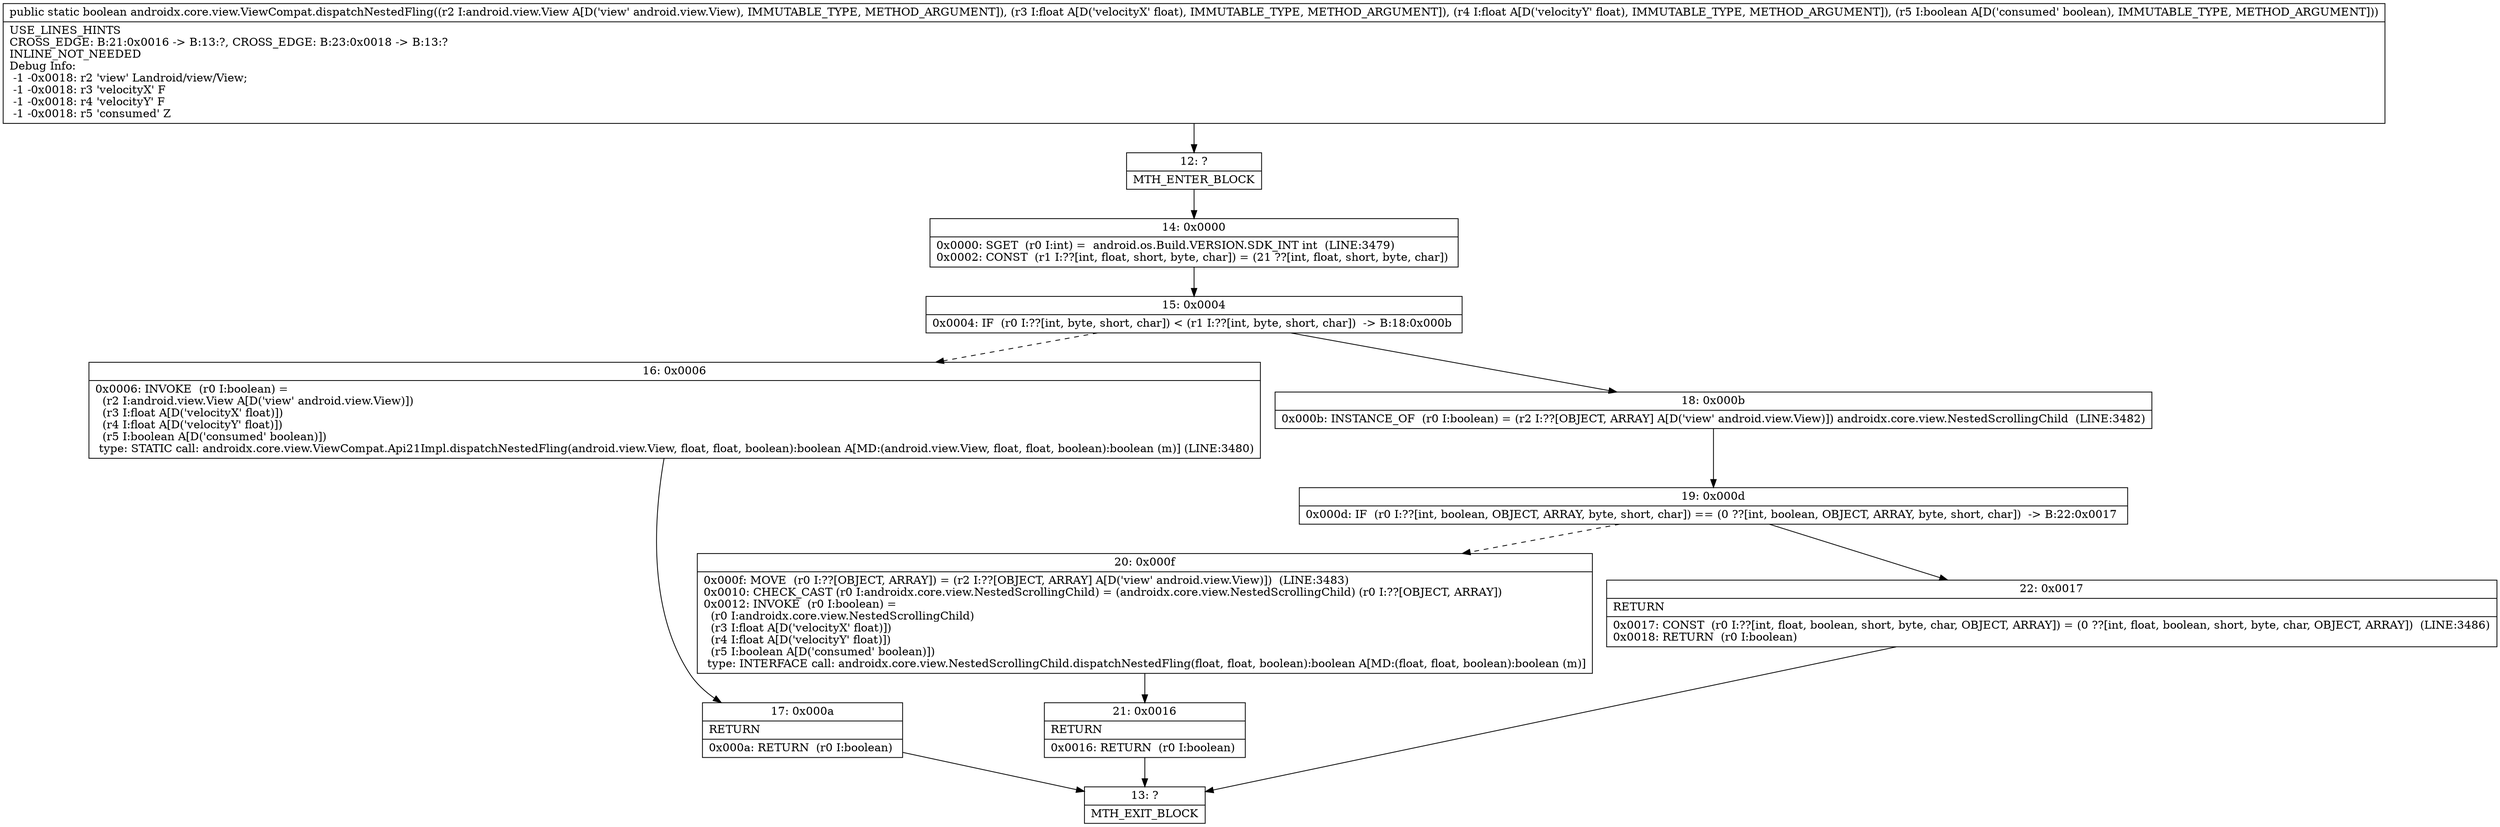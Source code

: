 digraph "CFG forandroidx.core.view.ViewCompat.dispatchNestedFling(Landroid\/view\/View;FFZ)Z" {
Node_12 [shape=record,label="{12\:\ ?|MTH_ENTER_BLOCK\l}"];
Node_14 [shape=record,label="{14\:\ 0x0000|0x0000: SGET  (r0 I:int) =  android.os.Build.VERSION.SDK_INT int  (LINE:3479)\l0x0002: CONST  (r1 I:??[int, float, short, byte, char]) = (21 ??[int, float, short, byte, char]) \l}"];
Node_15 [shape=record,label="{15\:\ 0x0004|0x0004: IF  (r0 I:??[int, byte, short, char]) \< (r1 I:??[int, byte, short, char])  \-\> B:18:0x000b \l}"];
Node_16 [shape=record,label="{16\:\ 0x0006|0x0006: INVOKE  (r0 I:boolean) = \l  (r2 I:android.view.View A[D('view' android.view.View)])\l  (r3 I:float A[D('velocityX' float)])\l  (r4 I:float A[D('velocityY' float)])\l  (r5 I:boolean A[D('consumed' boolean)])\l type: STATIC call: androidx.core.view.ViewCompat.Api21Impl.dispatchNestedFling(android.view.View, float, float, boolean):boolean A[MD:(android.view.View, float, float, boolean):boolean (m)] (LINE:3480)\l}"];
Node_17 [shape=record,label="{17\:\ 0x000a|RETURN\l|0x000a: RETURN  (r0 I:boolean) \l}"];
Node_13 [shape=record,label="{13\:\ ?|MTH_EXIT_BLOCK\l}"];
Node_18 [shape=record,label="{18\:\ 0x000b|0x000b: INSTANCE_OF  (r0 I:boolean) = (r2 I:??[OBJECT, ARRAY] A[D('view' android.view.View)]) androidx.core.view.NestedScrollingChild  (LINE:3482)\l}"];
Node_19 [shape=record,label="{19\:\ 0x000d|0x000d: IF  (r0 I:??[int, boolean, OBJECT, ARRAY, byte, short, char]) == (0 ??[int, boolean, OBJECT, ARRAY, byte, short, char])  \-\> B:22:0x0017 \l}"];
Node_20 [shape=record,label="{20\:\ 0x000f|0x000f: MOVE  (r0 I:??[OBJECT, ARRAY]) = (r2 I:??[OBJECT, ARRAY] A[D('view' android.view.View)])  (LINE:3483)\l0x0010: CHECK_CAST (r0 I:androidx.core.view.NestedScrollingChild) = (androidx.core.view.NestedScrollingChild) (r0 I:??[OBJECT, ARRAY]) \l0x0012: INVOKE  (r0 I:boolean) = \l  (r0 I:androidx.core.view.NestedScrollingChild)\l  (r3 I:float A[D('velocityX' float)])\l  (r4 I:float A[D('velocityY' float)])\l  (r5 I:boolean A[D('consumed' boolean)])\l type: INTERFACE call: androidx.core.view.NestedScrollingChild.dispatchNestedFling(float, float, boolean):boolean A[MD:(float, float, boolean):boolean (m)]\l}"];
Node_21 [shape=record,label="{21\:\ 0x0016|RETURN\l|0x0016: RETURN  (r0 I:boolean) \l}"];
Node_22 [shape=record,label="{22\:\ 0x0017|RETURN\l|0x0017: CONST  (r0 I:??[int, float, boolean, short, byte, char, OBJECT, ARRAY]) = (0 ??[int, float, boolean, short, byte, char, OBJECT, ARRAY])  (LINE:3486)\l0x0018: RETURN  (r0 I:boolean) \l}"];
MethodNode[shape=record,label="{public static boolean androidx.core.view.ViewCompat.dispatchNestedFling((r2 I:android.view.View A[D('view' android.view.View), IMMUTABLE_TYPE, METHOD_ARGUMENT]), (r3 I:float A[D('velocityX' float), IMMUTABLE_TYPE, METHOD_ARGUMENT]), (r4 I:float A[D('velocityY' float), IMMUTABLE_TYPE, METHOD_ARGUMENT]), (r5 I:boolean A[D('consumed' boolean), IMMUTABLE_TYPE, METHOD_ARGUMENT]))  | USE_LINES_HINTS\lCROSS_EDGE: B:21:0x0016 \-\> B:13:?, CROSS_EDGE: B:23:0x0018 \-\> B:13:?\lINLINE_NOT_NEEDED\lDebug Info:\l  \-1 \-0x0018: r2 'view' Landroid\/view\/View;\l  \-1 \-0x0018: r3 'velocityX' F\l  \-1 \-0x0018: r4 'velocityY' F\l  \-1 \-0x0018: r5 'consumed' Z\l}"];
MethodNode -> Node_12;Node_12 -> Node_14;
Node_14 -> Node_15;
Node_15 -> Node_16[style=dashed];
Node_15 -> Node_18;
Node_16 -> Node_17;
Node_17 -> Node_13;
Node_18 -> Node_19;
Node_19 -> Node_20[style=dashed];
Node_19 -> Node_22;
Node_20 -> Node_21;
Node_21 -> Node_13;
Node_22 -> Node_13;
}


